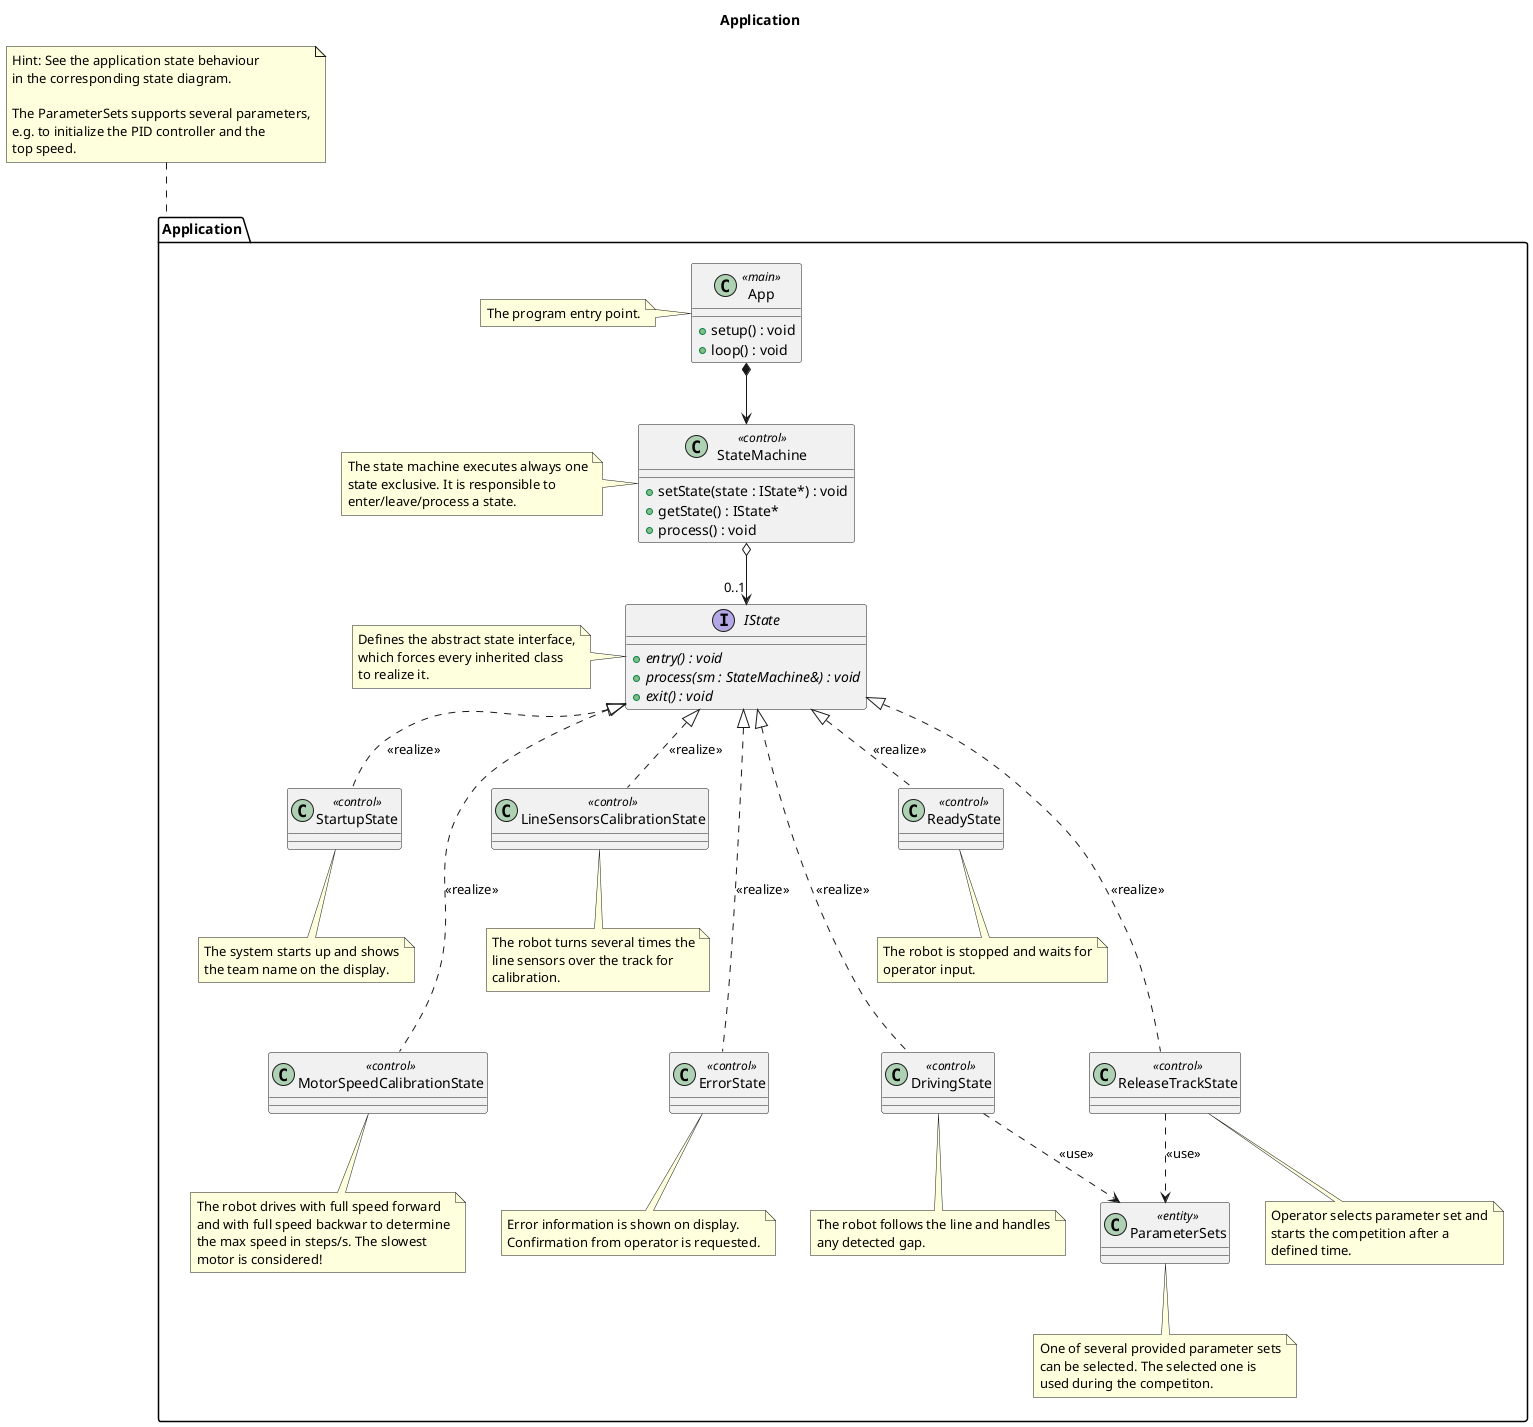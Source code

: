 @startuml

title Application

package "Application" as appLayer {

    class App <<main>> {
        + setup() : void
        + loop() : void
    }

    note left of App
        The program entry point.
    end note

    class StateMachine <<control>> {
        + setState(state : IState*) : void
        + getState() : IState*
        + process() : void
    }

    note left of StateMachine
        The state machine executes always one
        state exclusive. It is responsible to
        enter/leave/process a state.
    end note

    interface IState {
        + {abstract} entry() : void
        + {abstract} process(sm : StateMachine&) : void
        + {abstract} exit() : void
    }

    note left of IState
        Defines the abstract state interface,
        which forces every inherited class
        to realize it.
    end note

    class StartupState <<control>>
    class MotorSpeedCalibrationState <<control>>
    class LineSensorsCalibrationState <<control>>
    class ErrorState <<control>>
    class DrivingState <<control>>
    class ReadyState <<control>>
    class ReleaseTrackState <<control>>

    class ParameterSets <<entity>>

    note bottom of ParameterSets
        One of several provided parameter sets
        can be selected. The selected one is
        used during the competiton.
    end note

    note bottom of StartupState
        The system starts up and shows
        the team name on the display.
    end note

    note bottom of MotorSpeedCalibrationState
        The robot drives with full speed forward
        and with full speed backwar to determine
        the max speed in steps/s. The slowest
        motor is considered!
    end note

    note bottom of LineSensorsCalibrationState
        The robot turns several times the
        line sensors over the track for
        calibration.
    end note

    note bottom of ErrorState
        Error information is shown on display.
        Confirmation from operator is requested.
    end note

    note bottom of DrivingState
        The robot follows the line and handles
        any detected gap.
    end note

    note bottom of ReadyState
        The robot is stopped and waits for
        operator input.
    end note

    note bottom of ReleaseTrackState
        Operator selects parameter set and
        starts the competition after a
        defined time.
    end note
}

note top of  appLayer
    Hint: See the application state behaviour
    in the corresponding state diagram.

    The ParameterSets supports several parameters,
    e.g. to initialize the PID controller and the
    top speed.
end note

App *--> StateMachine

StateMachine o--> "0..1" IState

IState <|.. StartupState: <<realize>>
IState <|.... MotorSpeedCalibrationState: <<realize>>
IState <|.. LineSensorsCalibrationState: <<realize>>
IState <|.... ErrorState: <<realize>>
IState <|.. ReadyState: <<realize>>
IState <|.... ReleaseTrackState: <<realize>>
IState <|.... DrivingState: <<realize>>

ReleaseTrackState ..> ParameterSets: <<use>>
DrivingState ..> ParameterSets: <<use>>

@enduml